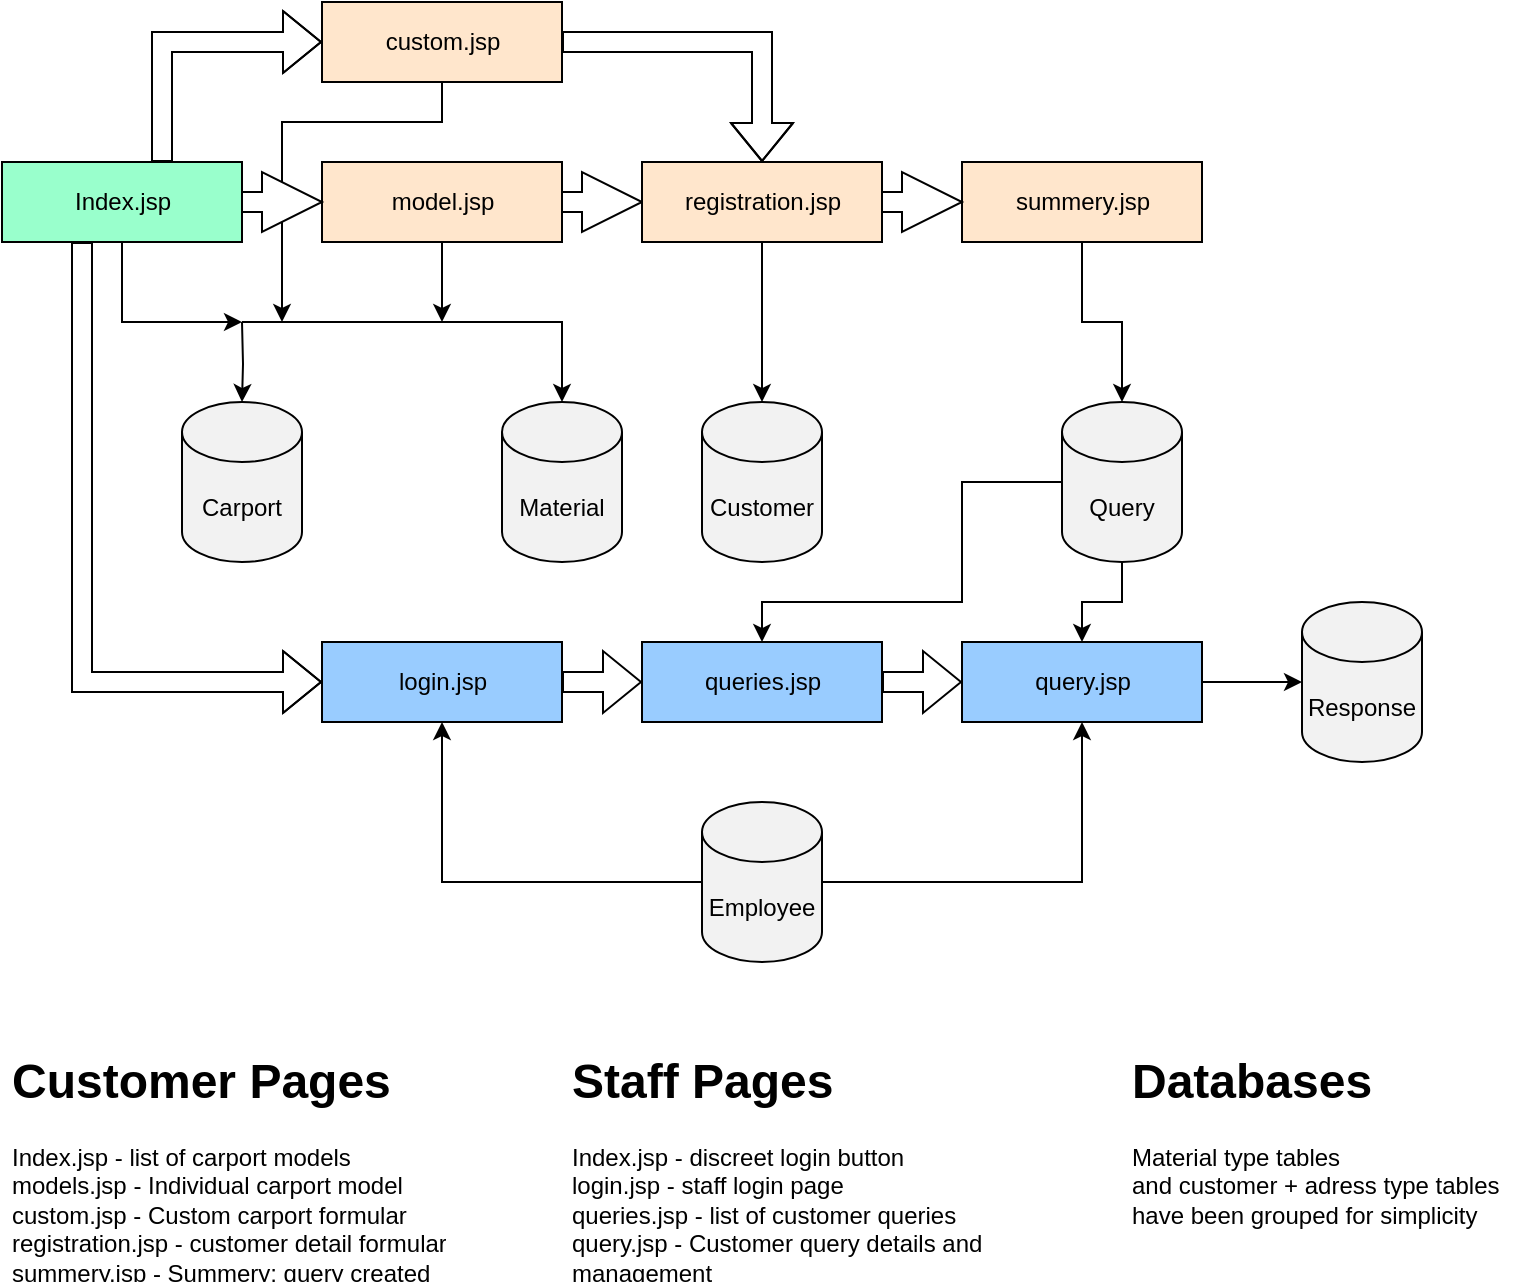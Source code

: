 <mxfile version="14.6.10" type="github">
  <diagram id="qygSB_kf31VgebMF4vaU" name="Page-1">
    <mxGraphModel dx="1969" dy="824" grid="1" gridSize="10" guides="1" tooltips="1" connect="1" arrows="1" fold="1" page="1" pageScale="1" pageWidth="827" pageHeight="1169" math="0" shadow="0">
      <root>
        <mxCell id="0" />
        <mxCell id="1" parent="0" />
        <mxCell id="6GaSGv94aIPq9nlau-8M-35" value="&lt;h1&gt;Customer Pages&lt;/h1&gt;&lt;div&gt;Index.jsp -&amp;nbsp;&lt;span&gt;list of carport models&lt;/span&gt;&lt;/div&gt;&lt;div&gt;&lt;span&gt;models.jsp -&amp;nbsp;&lt;/span&gt;&lt;span&gt;Individual carport model&lt;/span&gt;&lt;/div&gt;&lt;div&gt;custom.jsp -&amp;nbsp;&lt;span&gt;Custom carport formular&lt;/span&gt;&lt;/div&gt;&lt;div&gt;registration.jsp - customer detail formular&lt;/div&gt;&lt;div&gt;summery.jsp - Summery; query created&lt;/div&gt;" style="text;html=1;strokeColor=none;fillColor=none;spacing=5;spacingTop=-20;whiteSpace=wrap;overflow=hidden;rounded=0;" parent="1" vertex="1">
          <mxGeometry x="34" y="560" width="240" height="120" as="geometry" />
        </mxCell>
        <mxCell id="6GaSGv94aIPq9nlau-8M-49" value="&lt;h1&gt;Staff Pages&lt;/h1&gt;&lt;div&gt;Index.jsp -&amp;nbsp;&lt;span&gt;discreet login button&lt;/span&gt;&lt;/div&gt;&lt;div&gt;&lt;div&gt;&lt;div&gt;login.jsp - staff login page&lt;/div&gt;&lt;/div&gt;&lt;div&gt;queries.jsp - list of customer queries&lt;/div&gt;&lt;div&gt;query.jsp - Customer query details and management&lt;/div&gt;&lt;/div&gt;" style="text;html=1;strokeColor=none;fillColor=none;spacing=5;spacingTop=-20;whiteSpace=wrap;overflow=hidden;rounded=0;" parent="1" vertex="1">
          <mxGeometry x="314" y="560" width="240" height="120" as="geometry" />
        </mxCell>
        <mxCell id="6GaSGv94aIPq9nlau-8M-99" style="edgeStyle=orthogonalEdgeStyle;rounded=0;orthogonalLoop=1;jettySize=auto;html=1;strokeColor=#000000;fillColor=#FFFFFF;" parent="1" source="6GaSGv94aIPq9nlau-8M-51" target="6GaSGv94aIPq9nlau-8M-33" edge="1">
          <mxGeometry relative="1" as="geometry" />
        </mxCell>
        <mxCell id="6GaSGv94aIPq9nlau-8M-103" style="edgeStyle=orthogonalEdgeStyle;rounded=0;orthogonalLoop=1;jettySize=auto;html=1;strokeColor=#000000;fillColor=#FFFFFF;exitX=0;exitY=0.5;exitDx=0;exitDy=0;exitPerimeter=0;" parent="1" source="6GaSGv94aIPq9nlau-8M-51" target="6GaSGv94aIPq9nlau-8M-31" edge="1">
          <mxGeometry relative="1" as="geometry">
            <Array as="points">
              <mxPoint x="514" y="280" />
              <mxPoint x="514" y="340" />
              <mxPoint x="414" y="340" />
            </Array>
          </mxGeometry>
        </mxCell>
        <mxCell id="6GaSGv94aIPq9nlau-8M-51" value="Query" style="shape=cylinder3;whiteSpace=wrap;html=1;boundedLbl=1;backgroundOutline=1;size=15;fillColor=#F2F2F2;" parent="1" vertex="1">
          <mxGeometry x="564" y="240" width="60" height="80" as="geometry" />
        </mxCell>
        <mxCell id="6GaSGv94aIPq9nlau-8M-92" style="edgeStyle=orthogonalEdgeStyle;rounded=0;orthogonalLoop=1;jettySize=auto;html=1;entryX=0;entryY=0.5;entryDx=0;entryDy=0;shape=flexArrow;" parent="1" source="6GaSGv94aIPq9nlau-8M-27" target="6GaSGv94aIPq9nlau-8M-31" edge="1">
          <mxGeometry relative="1" as="geometry" />
        </mxCell>
        <mxCell id="6GaSGv94aIPq9nlau-8M-27" value="login.jsp" style="html=1;fillColor=#99CCFF;" parent="1" vertex="1">
          <mxGeometry x="194" y="360" width="120" height="40" as="geometry" />
        </mxCell>
        <mxCell id="6GaSGv94aIPq9nlau-8M-93" style="edgeStyle=orthogonalEdgeStyle;rounded=0;orthogonalLoop=1;jettySize=auto;html=1;entryX=0;entryY=0.5;entryDx=0;entryDy=0;shape=flexArrow;" parent="1" source="6GaSGv94aIPq9nlau-8M-31" target="6GaSGv94aIPq9nlau-8M-33" edge="1">
          <mxGeometry relative="1" as="geometry" />
        </mxCell>
        <mxCell id="6GaSGv94aIPq9nlau-8M-31" value="queries.jsp" style="html=1;fillColor=#99CCFF;" parent="1" vertex="1">
          <mxGeometry x="354" y="360" width="120" height="40" as="geometry" />
        </mxCell>
        <mxCell id="6GaSGv94aIPq9nlau-8M-100" style="edgeStyle=orthogonalEdgeStyle;rounded=0;orthogonalLoop=1;jettySize=auto;html=1;strokeColor=#000000;fillColor=#FFFFFF;" parent="1" source="6GaSGv94aIPq9nlau-8M-33" target="6GaSGv94aIPq9nlau-8M-72" edge="1">
          <mxGeometry relative="1" as="geometry" />
        </mxCell>
        <mxCell id="6GaSGv94aIPq9nlau-8M-33" value="query.jsp" style="html=1;fillColor=#99CCFF;" parent="1" vertex="1">
          <mxGeometry x="514" y="360" width="120" height="40" as="geometry" />
        </mxCell>
        <mxCell id="6GaSGv94aIPq9nlau-8M-80" style="edgeStyle=orthogonalEdgeStyle;rounded=0;orthogonalLoop=1;jettySize=auto;html=1;strokeColor=#000000;" parent="1" source="6GaSGv94aIPq9nlau-8M-22" edge="1">
          <mxGeometry relative="1" as="geometry">
            <mxPoint x="154" y="200" as="targetPoint" />
            <Array as="points">
              <mxPoint x="94" y="200" />
            </Array>
          </mxGeometry>
        </mxCell>
        <mxCell id="6GaSGv94aIPq9nlau-8M-86" style="edgeStyle=orthogonalEdgeStyle;rounded=0;orthogonalLoop=1;jettySize=auto;html=1;shape=flexArrow;" parent="1" source="6GaSGv94aIPq9nlau-8M-22" edge="1">
          <mxGeometry relative="1" as="geometry">
            <mxPoint x="194" y="60" as="targetPoint" />
            <Array as="points">
              <mxPoint x="114" y="60" />
            </Array>
          </mxGeometry>
        </mxCell>
        <mxCell id="6GaSGv94aIPq9nlau-8M-94" style="edgeStyle=orthogonalEdgeStyle;rounded=0;orthogonalLoop=1;jettySize=auto;html=1;shape=flexArrow;" parent="1" source="6GaSGv94aIPq9nlau-8M-22" target="6GaSGv94aIPq9nlau-8M-27" edge="1">
          <mxGeometry relative="1" as="geometry">
            <Array as="points">
              <mxPoint x="74" y="380" />
            </Array>
          </mxGeometry>
        </mxCell>
        <mxCell id="6GaSGv94aIPq9nlau-8M-108" style="edgeStyle=orthogonalEdgeStyle;rounded=0;orthogonalLoop=1;jettySize=auto;html=1;entryX=0.5;entryY=0;entryDx=0;entryDy=0;entryPerimeter=0;strokeColor=#000000;fillColor=#FFFFFF;" parent="1" target="6GaSGv94aIPq9nlau-8M-79" edge="1">
          <mxGeometry relative="1" as="geometry">
            <mxPoint x="154" y="200" as="sourcePoint" />
          </mxGeometry>
        </mxCell>
        <mxCell id="6GaSGv94aIPq9nlau-8M-22" value="Index.jsp" style="html=1;fillColor=#99FFCC;" parent="1" vertex="1">
          <mxGeometry x="34" y="120" width="120" height="40" as="geometry" />
        </mxCell>
        <mxCell id="6GaSGv94aIPq9nlau-8M-88" style="edgeStyle=orthogonalEdgeStyle;rounded=0;orthogonalLoop=1;jettySize=auto;html=1;strokeColor=#000000;" parent="1" source="6GaSGv94aIPq9nlau-8M-25" edge="1">
          <mxGeometry relative="1" as="geometry">
            <mxPoint x="254" y="200" as="targetPoint" />
          </mxGeometry>
        </mxCell>
        <mxCell id="6GaSGv94aIPq9nlau-8M-90" style="edgeStyle=orthogonalEdgeStyle;rounded=0;orthogonalLoop=1;jettySize=auto;html=1;entryX=0;entryY=0.5;entryDx=0;entryDy=0;shape=arrow;" parent="1" source="6GaSGv94aIPq9nlau-8M-25" target="6GaSGv94aIPq9nlau-8M-30" edge="1">
          <mxGeometry relative="1" as="geometry" />
        </mxCell>
        <mxCell id="6GaSGv94aIPq9nlau-8M-25" value="model.jsp" style="html=1;fillColor=#FFE6CC;" parent="1" vertex="1">
          <mxGeometry x="194" y="120" width="120" height="40" as="geometry" />
        </mxCell>
        <mxCell id="6GaSGv94aIPq9nlau-8M-89" style="edgeStyle=orthogonalEdgeStyle;rounded=0;orthogonalLoop=1;jettySize=auto;html=1;strokeColor=#000000;" parent="1" source="6GaSGv94aIPq9nlau-8M-26" edge="1">
          <mxGeometry relative="1" as="geometry">
            <mxPoint x="174" y="200" as="targetPoint" />
            <Array as="points">
              <mxPoint x="254" y="100" />
              <mxPoint x="174" y="100" />
            </Array>
          </mxGeometry>
        </mxCell>
        <mxCell id="Q8B8VREAt1p_jrcEje30-1" style="edgeStyle=orthogonalEdgeStyle;rounded=0;orthogonalLoop=1;jettySize=auto;html=1;strokeColor=#000000;fillColor=#FFFFFF;shape=flexArrow;" edge="1" parent="1" source="6GaSGv94aIPq9nlau-8M-26" target="6GaSGv94aIPq9nlau-8M-30">
          <mxGeometry relative="1" as="geometry" />
        </mxCell>
        <mxCell id="6GaSGv94aIPq9nlau-8M-26" value="custom.jsp" style="html=1;fillColor=#FFE6CC;" parent="1" vertex="1">
          <mxGeometry x="194" y="40" width="120" height="40" as="geometry" />
        </mxCell>
        <mxCell id="6GaSGv94aIPq9nlau-8M-98" style="edgeStyle=orthogonalEdgeStyle;rounded=0;orthogonalLoop=1;jettySize=auto;html=1;strokeColor=#000000;fillColor=#FFFFFF;" parent="1" source="6GaSGv94aIPq9nlau-8M-29" target="6GaSGv94aIPq9nlau-8M-51" edge="1">
          <mxGeometry relative="1" as="geometry" />
        </mxCell>
        <mxCell id="6GaSGv94aIPq9nlau-8M-29" value="summery.jsp" style="html=1;fillColor=#FFE6CC;" parent="1" vertex="1">
          <mxGeometry x="514" y="120" width="120" height="40" as="geometry" />
        </mxCell>
        <mxCell id="6GaSGv94aIPq9nlau-8M-91" style="edgeStyle=orthogonalEdgeStyle;rounded=0;orthogonalLoop=1;jettySize=auto;html=1;entryX=0;entryY=0.5;entryDx=0;entryDy=0;shape=arrow;" parent="1" source="6GaSGv94aIPq9nlau-8M-30" target="6GaSGv94aIPq9nlau-8M-29" edge="1">
          <mxGeometry relative="1" as="geometry" />
        </mxCell>
        <mxCell id="6GaSGv94aIPq9nlau-8M-97" style="edgeStyle=orthogonalEdgeStyle;rounded=0;orthogonalLoop=1;jettySize=auto;html=1;strokeColor=#000000;fillColor=#FFFFFF;" parent="1" source="6GaSGv94aIPq9nlau-8M-30" target="6GaSGv94aIPq9nlau-8M-77" edge="1">
          <mxGeometry relative="1" as="geometry" />
        </mxCell>
        <mxCell id="6GaSGv94aIPq9nlau-8M-30" value="registration.jsp" style="html=1;fillColor=#FFE6CC;" parent="1" vertex="1">
          <mxGeometry x="354" y="120" width="120" height="40" as="geometry" />
        </mxCell>
        <mxCell id="6GaSGv94aIPq9nlau-8M-71" value="&lt;h1&gt;Databases&lt;/h1&gt;&lt;div&gt;Material type tables &lt;br&gt;and customer + adress type tables &lt;br&gt;have been grouped for simplicity&lt;/div&gt;" style="text;html=1;strokeColor=none;fillColor=none;spacing=5;spacingTop=-20;whiteSpace=wrap;overflow=hidden;rounded=0;" parent="1" vertex="1">
          <mxGeometry x="594" y="560" width="200" height="120" as="geometry" />
        </mxCell>
        <mxCell id="6GaSGv94aIPq9nlau-8M-72" value="Response" style="shape=cylinder3;whiteSpace=wrap;html=1;boundedLbl=1;backgroundOutline=1;size=15;fillColor=#F2F2F2;" parent="1" vertex="1">
          <mxGeometry x="684" y="340" width="60" height="80" as="geometry" />
        </mxCell>
        <mxCell id="6GaSGv94aIPq9nlau-8M-105" style="edgeStyle=orthogonalEdgeStyle;rounded=0;orthogonalLoop=1;jettySize=auto;html=1;strokeColor=#000000;fillColor=#FFFFFF;" parent="1" source="6GaSGv94aIPq9nlau-8M-76" target="6GaSGv94aIPq9nlau-8M-27" edge="1">
          <mxGeometry relative="1" as="geometry" />
        </mxCell>
        <mxCell id="6GaSGv94aIPq9nlau-8M-106" style="edgeStyle=orthogonalEdgeStyle;rounded=0;orthogonalLoop=1;jettySize=auto;html=1;strokeColor=#000000;fillColor=#FFFFFF;" parent="1" source="6GaSGv94aIPq9nlau-8M-76" target="6GaSGv94aIPq9nlau-8M-33" edge="1">
          <mxGeometry relative="1" as="geometry" />
        </mxCell>
        <mxCell id="6GaSGv94aIPq9nlau-8M-76" value="Employee" style="shape=cylinder3;whiteSpace=wrap;html=1;boundedLbl=1;backgroundOutline=1;size=15;fillColor=#F2F2F2;" parent="1" vertex="1">
          <mxGeometry x="384" y="440" width="60" height="80" as="geometry" />
        </mxCell>
        <mxCell id="6GaSGv94aIPq9nlau-8M-77" value="Customer" style="shape=cylinder3;whiteSpace=wrap;html=1;boundedLbl=1;backgroundOutline=1;size=15;fillColor=#F2F2F2;" parent="1" vertex="1">
          <mxGeometry x="384" y="240" width="60" height="80" as="geometry" />
        </mxCell>
        <mxCell id="6GaSGv94aIPq9nlau-8M-78" value="Material" style="shape=cylinder3;whiteSpace=wrap;html=1;boundedLbl=1;backgroundOutline=1;size=15;fillColor=#F2F2F2;" parent="1" vertex="1">
          <mxGeometry x="284" y="240" width="60" height="80" as="geometry" />
        </mxCell>
        <mxCell id="6GaSGv94aIPq9nlau-8M-79" value="Carport" style="shape=cylinder3;whiteSpace=wrap;html=1;boundedLbl=1;backgroundOutline=1;size=15;fillColor=#F2F2F2;" parent="1" vertex="1">
          <mxGeometry x="124" y="240" width="60" height="80" as="geometry" />
        </mxCell>
        <mxCell id="6GaSGv94aIPq9nlau-8M-83" style="edgeStyle=elbowEdgeStyle;rounded=0;orthogonalLoop=1;jettySize=auto;html=1;elbow=vertical;strokeColor=#000000;" parent="1" target="6GaSGv94aIPq9nlau-8M-78" edge="1">
          <mxGeometry relative="1" as="geometry">
            <mxPoint x="154" y="200" as="sourcePoint" />
            <Array as="points">
              <mxPoint x="234" y="200" />
            </Array>
          </mxGeometry>
        </mxCell>
        <mxCell id="6GaSGv94aIPq9nlau-8M-87" style="edgeStyle=orthogonalEdgeStyle;rounded=0;orthogonalLoop=1;jettySize=auto;html=1;entryX=0;entryY=0.5;entryDx=0;entryDy=0;shape=arrow;fillColor=#FFFFFF;" parent="1" source="6GaSGv94aIPq9nlau-8M-22" target="6GaSGv94aIPq9nlau-8M-25" edge="1">
          <mxGeometry relative="1" as="geometry" />
        </mxCell>
      </root>
    </mxGraphModel>
  </diagram>
</mxfile>
